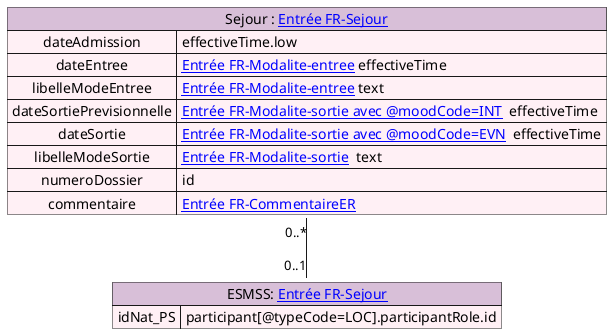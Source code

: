@startuml


map "Sejour : [[contenu_dossier_corps_cda.html Entrée FR-Sejour]]" as Sejour #back:LavenderBlush;header:Thistle{
    dateAdmission => effectiveTime.low
    dateEntree => [[contenu_dossier_corps_cda.html Entrée FR-Modalite-entree]] effectiveTime
    libelleModeEntree => [[contenu_dossier_corps_cda.html Entrée FR-Modalite-entree]] text
    dateSortiePrevisionnelle => [[contenu_dossier_corps_cda.html Entrée FR-Modalite-sortie avec @moodCode=INT]]  effectiveTime
    dateSortie => [[contenu_dossier_corps_cda.html Entrée FR-Modalite-sortie avec @moodCode=EVN]]  effectiveTime
    libelleModeSortie => [[contenu_dossier_corps_cda.html Entrée FR-Modalite-sortie]]  text
    numeroDossier => id
    commentaire => [[contenu_dossier_corps_cda.html Entrée FR-CommentaireER]]
}


map "ESMSS: [[contenu_dossier_corps_cda.html Entrée FR-Sejour]]" as ESSMS #back:LavenderBlush;header:Thistle{
    idNat_PS => participant[@typeCode=LOC].participantRole.id
}

Sejour "0..*" -- "0..1" ESSMS


@enduml